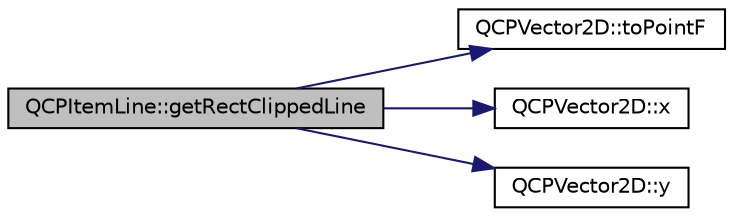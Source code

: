digraph "QCPItemLine::getRectClippedLine"
{
 // LATEX_PDF_SIZE
  edge [fontname="Helvetica",fontsize="10",labelfontname="Helvetica",labelfontsize="10"];
  node [fontname="Helvetica",fontsize="10",shape=record];
  rankdir="LR";
  Node1 [label="QCPItemLine::getRectClippedLine",height=0.2,width=0.4,color="black", fillcolor="grey75", style="filled", fontcolor="black",tooltip=" "];
  Node1 -> Node2 [color="midnightblue",fontsize="10",style="solid",fontname="Helvetica"];
  Node2 [label="QCPVector2D::toPointF",height=0.2,width=0.4,color="black", fillcolor="white", style="filled",URL="$classQCPVector2D.html#acd7af3f4a62833ada58be3f3021dbbac",tooltip=" "];
  Node1 -> Node3 [color="midnightblue",fontsize="10",style="solid",fontname="Helvetica"];
  Node3 [label="QCPVector2D::x",height=0.2,width=0.4,color="black", fillcolor="white", style="filled",URL="$classQCPVector2D.html#a4a099e1f9788d52cb46deb8139aa6195",tooltip=" "];
  Node1 -> Node4 [color="midnightblue",fontsize="10",style="solid",fontname="Helvetica"];
  Node4 [label="QCPVector2D::y",height=0.2,width=0.4,color="black", fillcolor="white", style="filled",URL="$classQCPVector2D.html#a6398fb643ba380d7961a4b208f4eecf1",tooltip=" "];
}
